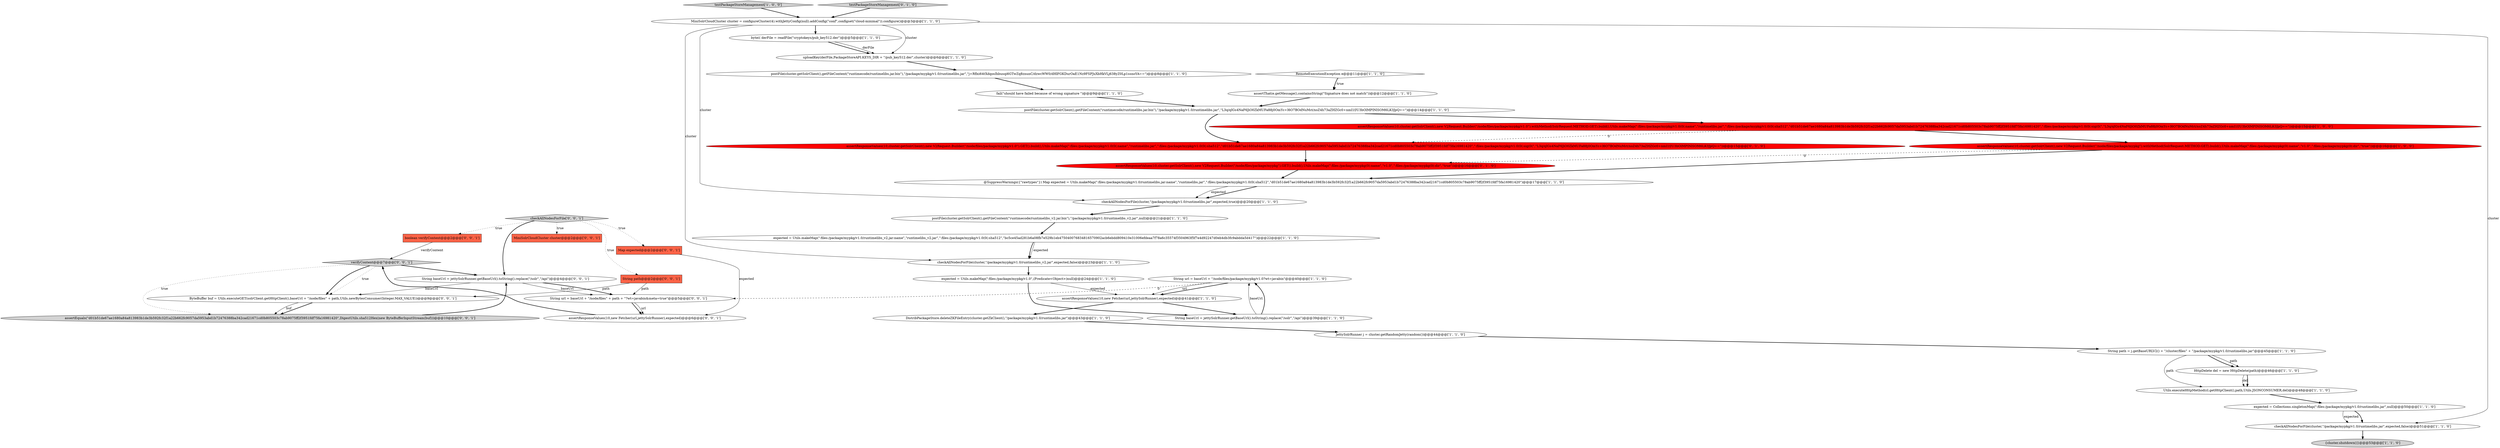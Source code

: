 digraph {
33 [style = filled, label = "verifyContent@@@7@@@['0', '0', '1']", fillcolor = lightgray, shape = diamond image = "AAA0AAABBB3BBB"];
17 [style = filled, label = "assertResponseValues(10,new Fetcher(url,jettySolrRunner),expected)@@@41@@@['1', '1', '0']", fillcolor = white, shape = ellipse image = "AAA0AAABBB1BBB"];
10 [style = filled, label = "testPackageStoreManagement['1', '0', '0']", fillcolor = lightgray, shape = diamond image = "AAA0AAABBB1BBB"];
16 [style = filled, label = "checkAllNodesForFile(cluster,\"/package/mypkg/v1.0/runtimelibs.jar\",expected,true)@@@20@@@['1', '1', '0']", fillcolor = white, shape = ellipse image = "AAA0AAABBB1BBB"];
32 [style = filled, label = "String baseUrl = jettySolrRunner.getBaseUrl().toString().replace(\"/solr\",\"/api\")@@@4@@@['0', '0', '1']", fillcolor = white, shape = ellipse image = "AAA0AAABBB3BBB"];
27 [style = filled, label = "expected = Utils.makeMap(\":files:/package/mypkg/v1.0\",(Predicate<Object>)null)@@@24@@@['1', '1', '0']", fillcolor = white, shape = ellipse image = "AAA0AAABBB1BBB"];
7 [style = filled, label = "String path = j.getBaseURLV2() + \"/cluster/files\" + \"/package/mypkg/v1.0/runtimelibs.jar\"@@@45@@@['1', '1', '0']", fillcolor = white, shape = ellipse image = "AAA0AAABBB1BBB"];
0 [style = filled, label = "byte(( derFile = readFile(\"cryptokeys/pub_key512.der\")@@@5@@@['1', '1', '0']", fillcolor = white, shape = ellipse image = "AAA0AAABBB1BBB"];
13 [style = filled, label = "postFile(cluster.getSolrClient(),getFileContent(\"runtimecode/runtimelibs.jar.bin\"),\"/package/mypkg/v1.0/runtimelibs.jar\",\"j+Rflxi64tXdqosIhbusqi6GTwZq8znunC/dzwcWW0/dHlFGKDurOaE1Nz9FSPJuXbHkVLj638yZ0Lp1ssnoYA==\")@@@8@@@['1', '1', '0']", fillcolor = white, shape = ellipse image = "AAA0AAABBB1BBB"];
18 [style = filled, label = "fail(\"should have failed because of wrong signature \")@@@9@@@['1', '1', '0']", fillcolor = white, shape = ellipse image = "AAA0AAABBB1BBB"];
37 [style = filled, label = "MiniSolrCloudCluster cluster@@@2@@@['0', '0', '1']", fillcolor = tomato, shape = box image = "AAA0AAABBB3BBB"];
40 [style = filled, label = "assertResponseValues(10,new Fetcher(url,jettySolrRunner),expected)@@@6@@@['0', '0', '1']", fillcolor = white, shape = ellipse image = "AAA0AAABBB3BBB"];
12 [style = filled, label = "String url = baseUrl + \"/node/files/package/mypkg/v1.0?wt=javabin\"@@@40@@@['1', '1', '0']", fillcolor = white, shape = ellipse image = "AAA0AAABBB1BBB"];
22 [style = filled, label = "postFile(cluster.getSolrClient(),getFileContent(\"runtimecode/runtimelibs_v2.jar.bin\"),\"/package/mypkg/v1.0/runtimelibs_v2.jar\",null)@@@21@@@['1', '1', '0']", fillcolor = white, shape = ellipse image = "AAA0AAABBB1BBB"];
24 [style = filled, label = "assertThat(e.getMessage(),containsString(\"Signature does not match\"))@@@12@@@['1', '1', '0']", fillcolor = white, shape = ellipse image = "AAA0AAABBB1BBB"];
26 [style = filled, label = "@SuppressWarnings({\"rawtypes\"}) Map expected = Utils.makeMap(\":files:/package/mypkg/v1.0/runtimelibs.jar:name\",\"runtimelibs.jar\",\":files:/package/mypkg/v1.0(0(:sha512\",\"d01b51de67ae1680a84a813983b1de3b592fc32f1a22b662fc9057da5953abd1b72476388ba342cad21671cd0b805503c78ab9075ff2f3951fdf75fa16981420\")@@@17@@@['1', '1', '0']", fillcolor = white, shape = ellipse image = "AAA0AAABBB1BBB"];
36 [style = filled, label = "ByteBuffer buf = Utils.executeGET(solrClient.getHttpClient(),baseUrl + \"/node/files\" + path,Utils.newBytesConsumer(Integer.MAX_VALUE))@@@9@@@['0', '0', '1']", fillcolor = white, shape = ellipse image = "AAA0AAABBB3BBB"];
9 [style = filled, label = "expected = Collections.singletonMap(\":files:/package/mypkg/v1.0/runtimelibs.jar\",null)@@@50@@@['1', '1', '0']", fillcolor = white, shape = ellipse image = "AAA0AAABBB1BBB"];
20 [style = filled, label = "Utils.executeHttpMethod(cl.getHttpClient(),path,Utils.JSONCONSUMER,del)@@@48@@@['1', '1', '0']", fillcolor = white, shape = ellipse image = "AAA0AAABBB1BBB"];
14 [style = filled, label = "checkAllNodesForFile(cluster,\"/package/mypkg/v1.0/runtimelibs_v2.jar\",expected,false)@@@23@@@['1', '1', '0']", fillcolor = white, shape = ellipse image = "AAA0AAABBB1BBB"];
28 [style = filled, label = "assertResponseValues(10,cluster.getSolrClient(),new V2Request.Builder(\"/node/files/package/mypkg/v1.0\").GET().build(),Utils.makeMap(\":files:/package/mypkg/v1.0(0(:name\",\"runtimelibs.jar\",\":files:/package/mypkg/v1.0(0(:sha512\",\"d01b51de67ae1680a84a813983b1de3b592fc32f1a22b662fc9057da5953abd1b72476388ba342cad21671cd0b805503c78ab9075ff2f3951fdf75fa16981420\",\":files:/package/mypkg/v1.0(0(:sig(0(\",\"L3q/qIGs4NaF6JiO0ZkMUFa88j0OmYc+I6O7BOdNuMct/xoZ4h73aZHZGc0+nmI1f/U3bOlMPINlSOM6LK3JpQ==\"))@@@15@@@['0', '1', '0']", fillcolor = red, shape = ellipse image = "AAA1AAABBB2BBB"];
5 [style = filled, label = "DistribPackageStore.deleteZKFileEntry(cluster.getZkClient(),\"/package/mypkg/v1.0/runtimelibs.jar\")@@@43@@@['1', '1', '0']", fillcolor = white, shape = ellipse image = "AAA0AAABBB1BBB"];
1 [style = filled, label = "{cluster.shutdown()}@@@53@@@['1', '1', '0']", fillcolor = lightgray, shape = ellipse image = "AAA0AAABBB1BBB"];
39 [style = filled, label = "String path@@@2@@@['0', '0', '1']", fillcolor = tomato, shape = box image = "AAA0AAABBB3BBB"];
15 [style = filled, label = "postFile(cluster.getSolrClient(),getFileContent(\"runtimecode/runtimelibs.jar.bin\"),\"/package/mypkg/v1.0/runtimelibs.jar\",\"L3q/qIGs4NaF6JiO0ZkMUFa88j0OmYc+I6O7BOdNuMct/xoZ4h73aZHZGc0+nmI1f/U3bOlMPINlSOM6LK3JpQ==\")@@@14@@@['1', '1', '0']", fillcolor = white, shape = ellipse image = "AAA0AAABBB1BBB"];
30 [style = filled, label = "testPackageStoreManagement['0', '1', '0']", fillcolor = lightgray, shape = diamond image = "AAA0AAABBB2BBB"];
8 [style = filled, label = "RemoteExecutionException e@@@11@@@['1', '1', '0']", fillcolor = white, shape = diamond image = "AAA0AAABBB1BBB"];
38 [style = filled, label = "Map expected@@@2@@@['0', '0', '1']", fillcolor = tomato, shape = box image = "AAA0AAABBB3BBB"];
29 [style = filled, label = "assertResponseValues(10,cluster.getSolrClient(),new V2Request.Builder(\"/node/files/package/mypkg\").GET().build(),Utils.makeMap(\":files:/package/mypkg(0(:name\",\"v1.0\",\":files:/package/mypkg(0(:dir\",\"true\"))@@@16@@@['0', '1', '0']", fillcolor = red, shape = ellipse image = "AAA1AAABBB2BBB"];
23 [style = filled, label = "MiniSolrCloudCluster cluster = configureCluster(4).withJettyConfig(null).addConfig(\"conf\",configset(\"cloud-minimal\")).configure()@@@3@@@['1', '1', '0']", fillcolor = white, shape = ellipse image = "AAA0AAABBB1BBB"];
34 [style = filled, label = "assertEquals(\"d01b51de67ae1680a84a813983b1de3b592fc32f1a22b662fc9057da5953abd1b72476388ba342cad21671cd0b805503c78ab9075ff2f3951fdf75fa16981420\",DigestUtils.sha512Hex(new ByteBufferInputStream(buf)))@@@10@@@['0', '0', '1']", fillcolor = lightgray, shape = ellipse image = "AAA0AAABBB3BBB"];
41 [style = filled, label = "boolean verifyContent@@@2@@@['0', '0', '1']", fillcolor = tomato, shape = box image = "AAA0AAABBB3BBB"];
2 [style = filled, label = "assertResponseValues(10,cluster.getSolrClient(),new V2Request.Builder(\"/node/files/package/mypkg\").withMethod(SolrRequest.METHOD.GET).build(),Utils.makeMap(\":files:/package/mypkg(0(:name\",\"v1.0\",\":files:/package/mypkg(0(:dir\",\"true\"))@@@16@@@['1', '0', '0']", fillcolor = red, shape = ellipse image = "AAA1AAABBB1BBB"];
4 [style = filled, label = "assertResponseValues(10,cluster.getSolrClient(),new V2Request.Builder(\"/node/files/package/mypkg/v1.0\").withMethod(SolrRequest.METHOD.GET).build(),Utils.makeMap(\":files:/package/mypkg/v1.0(0(:name\",\"runtimelibs.jar\",\":files:/package/mypkg/v1.0(0(:sha512\",\"d01b51de67ae1680a84a813983b1de3b592fc32f1a22b662fc9057da5953abd1b72476388ba342cad21671cd0b805503c78ab9075ff2f3951fdf75fa16981420\",\":files:/package/mypkg/v1.0(0(:sig(0(\",\"L3q/qIGs4NaF6JiO0ZkMUFa88j0OmYc+I6O7BOdNuMct/xoZ4h73aZHZGc0+nmI1f/U3bOlMPINlSOM6LK3JpQ==\"))@@@15@@@['1', '0', '0']", fillcolor = red, shape = ellipse image = "AAA1AAABBB1BBB"];
11 [style = filled, label = "expected = Utils.makeMap(\":files:/package/mypkg/v1.0/runtimelibs_v2.jar:name\",\"runtimelibs_v2.jar\",\":files:/package/mypkg/v1.0(0(:sha512\",\"bc5ce45ad281b6a08fb7e529b1eb475040076834816570902acb6ebdd809410e31006efdeaa7f78a6c35574f3504963f5f7e4d92247d0eb4db3fc9abdda5d417\")@@@22@@@['1', '1', '0']", fillcolor = white, shape = ellipse image = "AAA0AAABBB1BBB"];
25 [style = filled, label = "uploadKey(derFile,PackageStoreAPI.KEYS_DIR + \"/pub_key512.der\",cluster)@@@6@@@['1', '1', '0']", fillcolor = white, shape = ellipse image = "AAA0AAABBB1BBB"];
21 [style = filled, label = "HttpDelete del = new HttpDelete(path)@@@46@@@['1', '1', '0']", fillcolor = white, shape = ellipse image = "AAA0AAABBB1BBB"];
31 [style = filled, label = "checkAllNodesForFile['0', '0', '1']", fillcolor = lightgray, shape = diamond image = "AAA0AAABBB3BBB"];
3 [style = filled, label = "JettySolrRunner j = cluster.getRandomJetty(random())@@@44@@@['1', '1', '0']", fillcolor = white, shape = ellipse image = "AAA0AAABBB1BBB"];
6 [style = filled, label = "checkAllNodesForFile(cluster,\"/package/mypkg/v1.0/runtimelibs.jar\",expected,false)@@@51@@@['1', '1', '0']", fillcolor = white, shape = ellipse image = "AAA0AAABBB1BBB"];
35 [style = filled, label = "String url = baseUrl + \"/node/files\" + path + \"?wt=javabin&meta=true\"@@@5@@@['0', '0', '1']", fillcolor = white, shape = ellipse image = "AAA0AAABBB3BBB"];
19 [style = filled, label = "String baseUrl = jettySolrRunner.getBaseUrl().toString().replace(\"/solr\",\"/api\")@@@39@@@['1', '1', '0']", fillcolor = white, shape = ellipse image = "AAA0AAABBB1BBB"];
5->3 [style = bold, label=""];
28->29 [style = bold, label=""];
32->35 [style = bold, label=""];
17->5 [style = bold, label=""];
2->26 [style = bold, label=""];
27->17 [style = solid, label="expected"];
31->37 [style = dotted, label="true"];
12->35 [style = dashed, label="0"];
19->12 [style = bold, label=""];
11->14 [style = bold, label=""];
20->9 [style = bold, label=""];
25->13 [style = bold, label=""];
31->32 [style = bold, label=""];
32->35 [style = solid, label="baseUrl"];
33->34 [style = dotted, label="true"];
19->12 [style = solid, label="baseUrl"];
12->17 [style = bold, label=""];
18->15 [style = bold, label=""];
30->23 [style = bold, label=""];
4->2 [style = bold, label=""];
21->20 [style = solid, label="del"];
7->20 [style = solid, label="path"];
16->22 [style = bold, label=""];
23->0 [style = bold, label=""];
17->19 [style = bold, label=""];
8->24 [style = dotted, label="true"];
9->6 [style = bold, label=""];
23->14 [style = solid, label="cluster"];
29->26 [style = bold, label=""];
38->40 [style = solid, label="expected"];
33->36 [style = dotted, label="true"];
4->28 [style = dashed, label="0"];
26->16 [style = bold, label=""];
6->1 [style = bold, label=""];
35->40 [style = bold, label=""];
40->33 [style = bold, label=""];
23->25 [style = solid, label="cluster"];
11->14 [style = solid, label="expected"];
12->17 [style = solid, label="url"];
21->20 [style = bold, label=""];
41->33 [style = solid, label="verifyContent"];
3->7 [style = bold, label=""];
15->28 [style = bold, label=""];
0->25 [style = bold, label=""];
10->23 [style = bold, label=""];
26->16 [style = solid, label="expected"];
23->6 [style = solid, label="cluster"];
2->29 [style = dashed, label="0"];
33->36 [style = bold, label=""];
31->38 [style = dotted, label="true"];
15->4 [style = bold, label=""];
36->34 [style = solid, label="buf"];
23->16 [style = solid, label="cluster"];
7->21 [style = bold, label=""];
39->36 [style = solid, label="path"];
33->32 [style = bold, label=""];
34->32 [style = bold, label=""];
27->19 [style = bold, label=""];
14->27 [style = bold, label=""];
9->6 [style = solid, label="expected"];
0->25 [style = solid, label="derFile"];
7->21 [style = solid, label="path"];
32->36 [style = solid, label="baseUrl"];
39->35 [style = solid, label="path"];
35->40 [style = solid, label="url"];
22->11 [style = bold, label=""];
36->34 [style = bold, label=""];
31->41 [style = dotted, label="true"];
13->18 [style = bold, label=""];
31->39 [style = dotted, label="true"];
24->15 [style = bold, label=""];
8->24 [style = bold, label=""];
}
